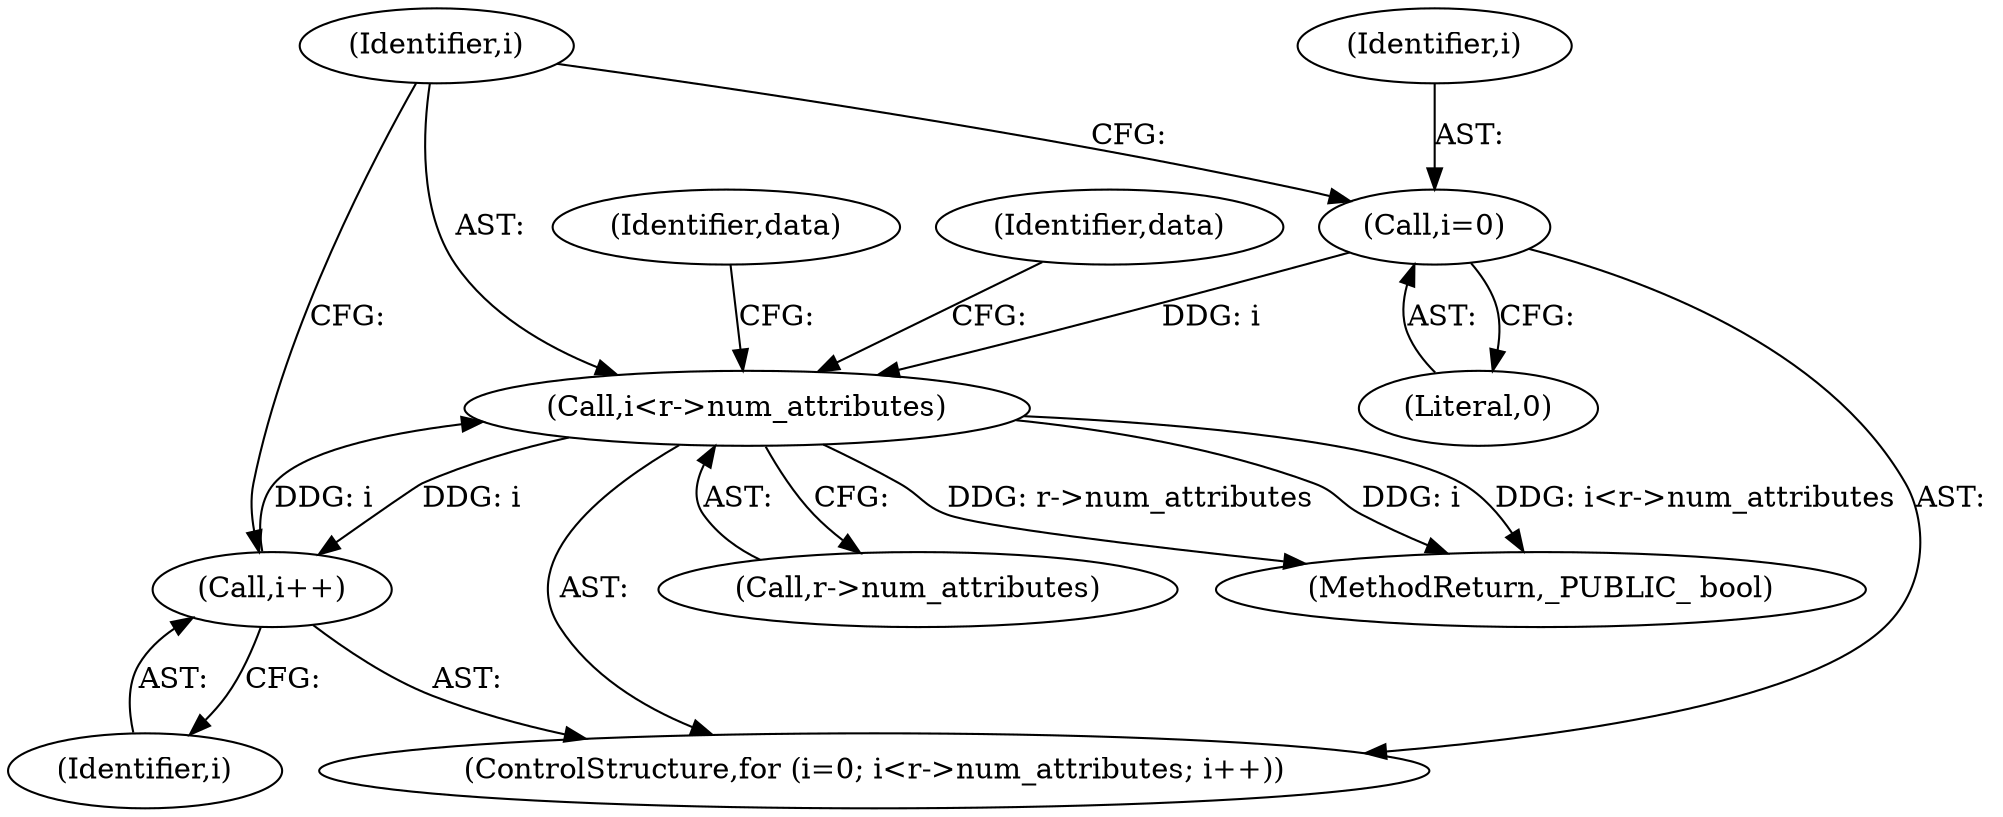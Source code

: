 digraph "0_samba_530d50a1abdcdf4d1775652d4c456c1274d83d8d@pointer" {
"1000458" [label="(Call,i<r->num_attributes)"];
"1000463" [label="(Call,i++)"];
"1000458" [label="(Call,i<r->num_attributes)"];
"1000455" [label="(Call,i=0)"];
"1000485" [label="(Identifier,data)"];
"1001696" [label="(MethodReturn,_PUBLIC_ bool)"];
"1000459" [label="(Identifier,i)"];
"1000455" [label="(Call,i=0)"];
"1000458" [label="(Call,i<r->num_attributes)"];
"1000454" [label="(ControlStructure,for (i=0; i<r->num_attributes; i++))"];
"1000457" [label="(Literal,0)"];
"1000456" [label="(Identifier,i)"];
"1000464" [label="(Identifier,i)"];
"1000463" [label="(Call,i++)"];
"1000469" [label="(Identifier,data)"];
"1000460" [label="(Call,r->num_attributes)"];
"1000458" -> "1000454"  [label="AST: "];
"1000458" -> "1000460"  [label="CFG: "];
"1000459" -> "1000458"  [label="AST: "];
"1000460" -> "1000458"  [label="AST: "];
"1000469" -> "1000458"  [label="CFG: "];
"1000485" -> "1000458"  [label="CFG: "];
"1000458" -> "1001696"  [label="DDG: r->num_attributes"];
"1000458" -> "1001696"  [label="DDG: i"];
"1000458" -> "1001696"  [label="DDG: i<r->num_attributes"];
"1000463" -> "1000458"  [label="DDG: i"];
"1000455" -> "1000458"  [label="DDG: i"];
"1000458" -> "1000463"  [label="DDG: i"];
"1000463" -> "1000454"  [label="AST: "];
"1000463" -> "1000464"  [label="CFG: "];
"1000464" -> "1000463"  [label="AST: "];
"1000459" -> "1000463"  [label="CFG: "];
"1000455" -> "1000454"  [label="AST: "];
"1000455" -> "1000457"  [label="CFG: "];
"1000456" -> "1000455"  [label="AST: "];
"1000457" -> "1000455"  [label="AST: "];
"1000459" -> "1000455"  [label="CFG: "];
}
